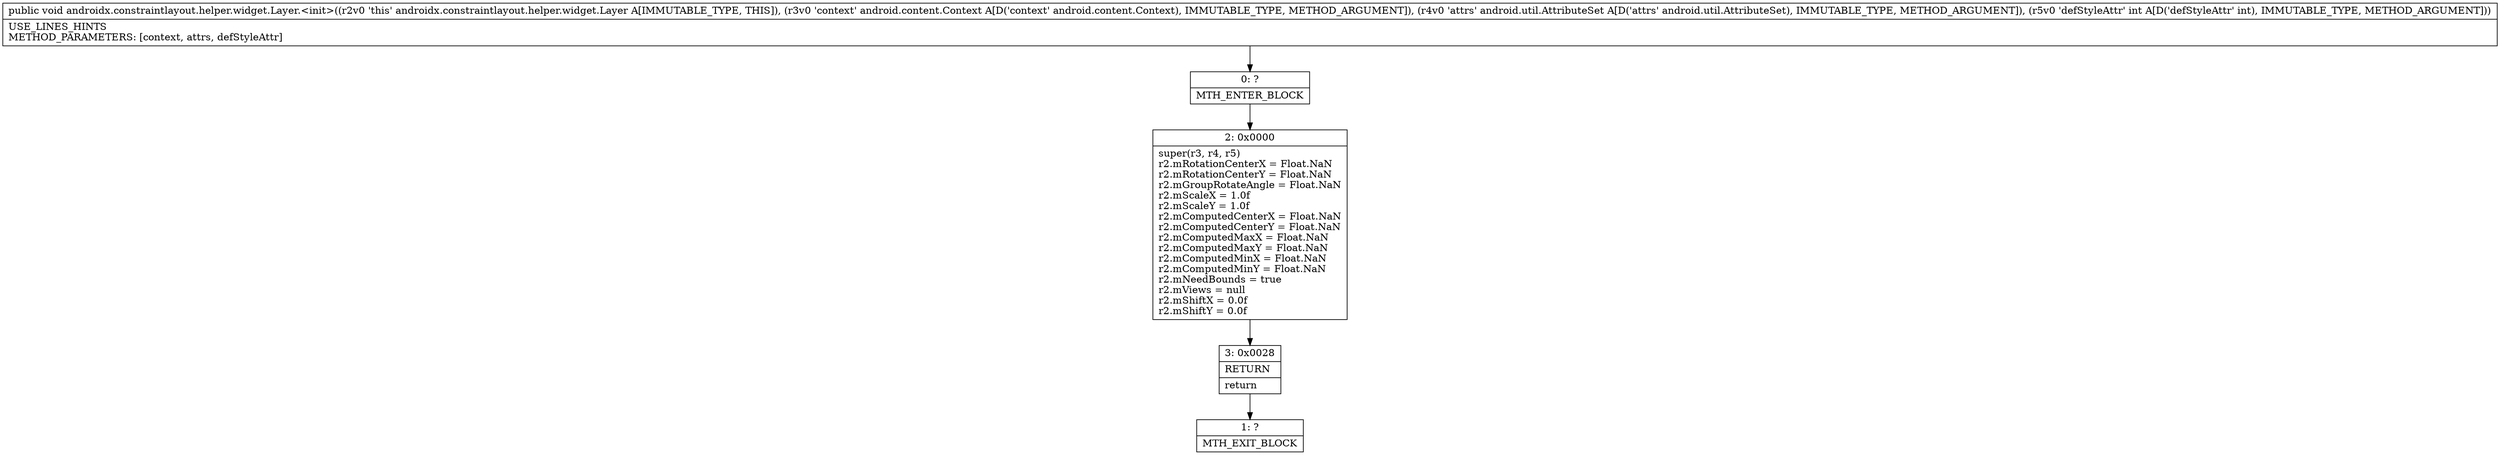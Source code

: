 digraph "CFG forandroidx.constraintlayout.helper.widget.Layer.\<init\>(Landroid\/content\/Context;Landroid\/util\/AttributeSet;I)V" {
Node_0 [shape=record,label="{0\:\ ?|MTH_ENTER_BLOCK\l}"];
Node_2 [shape=record,label="{2\:\ 0x0000|super(r3, r4, r5)\lr2.mRotationCenterX = Float.NaN\lr2.mRotationCenterY = Float.NaN\lr2.mGroupRotateAngle = Float.NaN\lr2.mScaleX = 1.0f\lr2.mScaleY = 1.0f\lr2.mComputedCenterX = Float.NaN\lr2.mComputedCenterY = Float.NaN\lr2.mComputedMaxX = Float.NaN\lr2.mComputedMaxY = Float.NaN\lr2.mComputedMinX = Float.NaN\lr2.mComputedMinY = Float.NaN\lr2.mNeedBounds = true\lr2.mViews = null\lr2.mShiftX = 0.0f\lr2.mShiftY = 0.0f\l}"];
Node_3 [shape=record,label="{3\:\ 0x0028|RETURN\l|return\l}"];
Node_1 [shape=record,label="{1\:\ ?|MTH_EXIT_BLOCK\l}"];
MethodNode[shape=record,label="{public void androidx.constraintlayout.helper.widget.Layer.\<init\>((r2v0 'this' androidx.constraintlayout.helper.widget.Layer A[IMMUTABLE_TYPE, THIS]), (r3v0 'context' android.content.Context A[D('context' android.content.Context), IMMUTABLE_TYPE, METHOD_ARGUMENT]), (r4v0 'attrs' android.util.AttributeSet A[D('attrs' android.util.AttributeSet), IMMUTABLE_TYPE, METHOD_ARGUMENT]), (r5v0 'defStyleAttr' int A[D('defStyleAttr' int), IMMUTABLE_TYPE, METHOD_ARGUMENT]))  | USE_LINES_HINTS\lMETHOD_PARAMETERS: [context, attrs, defStyleAttr]\l}"];
MethodNode -> Node_0;Node_0 -> Node_2;
Node_2 -> Node_3;
Node_3 -> Node_1;
}

